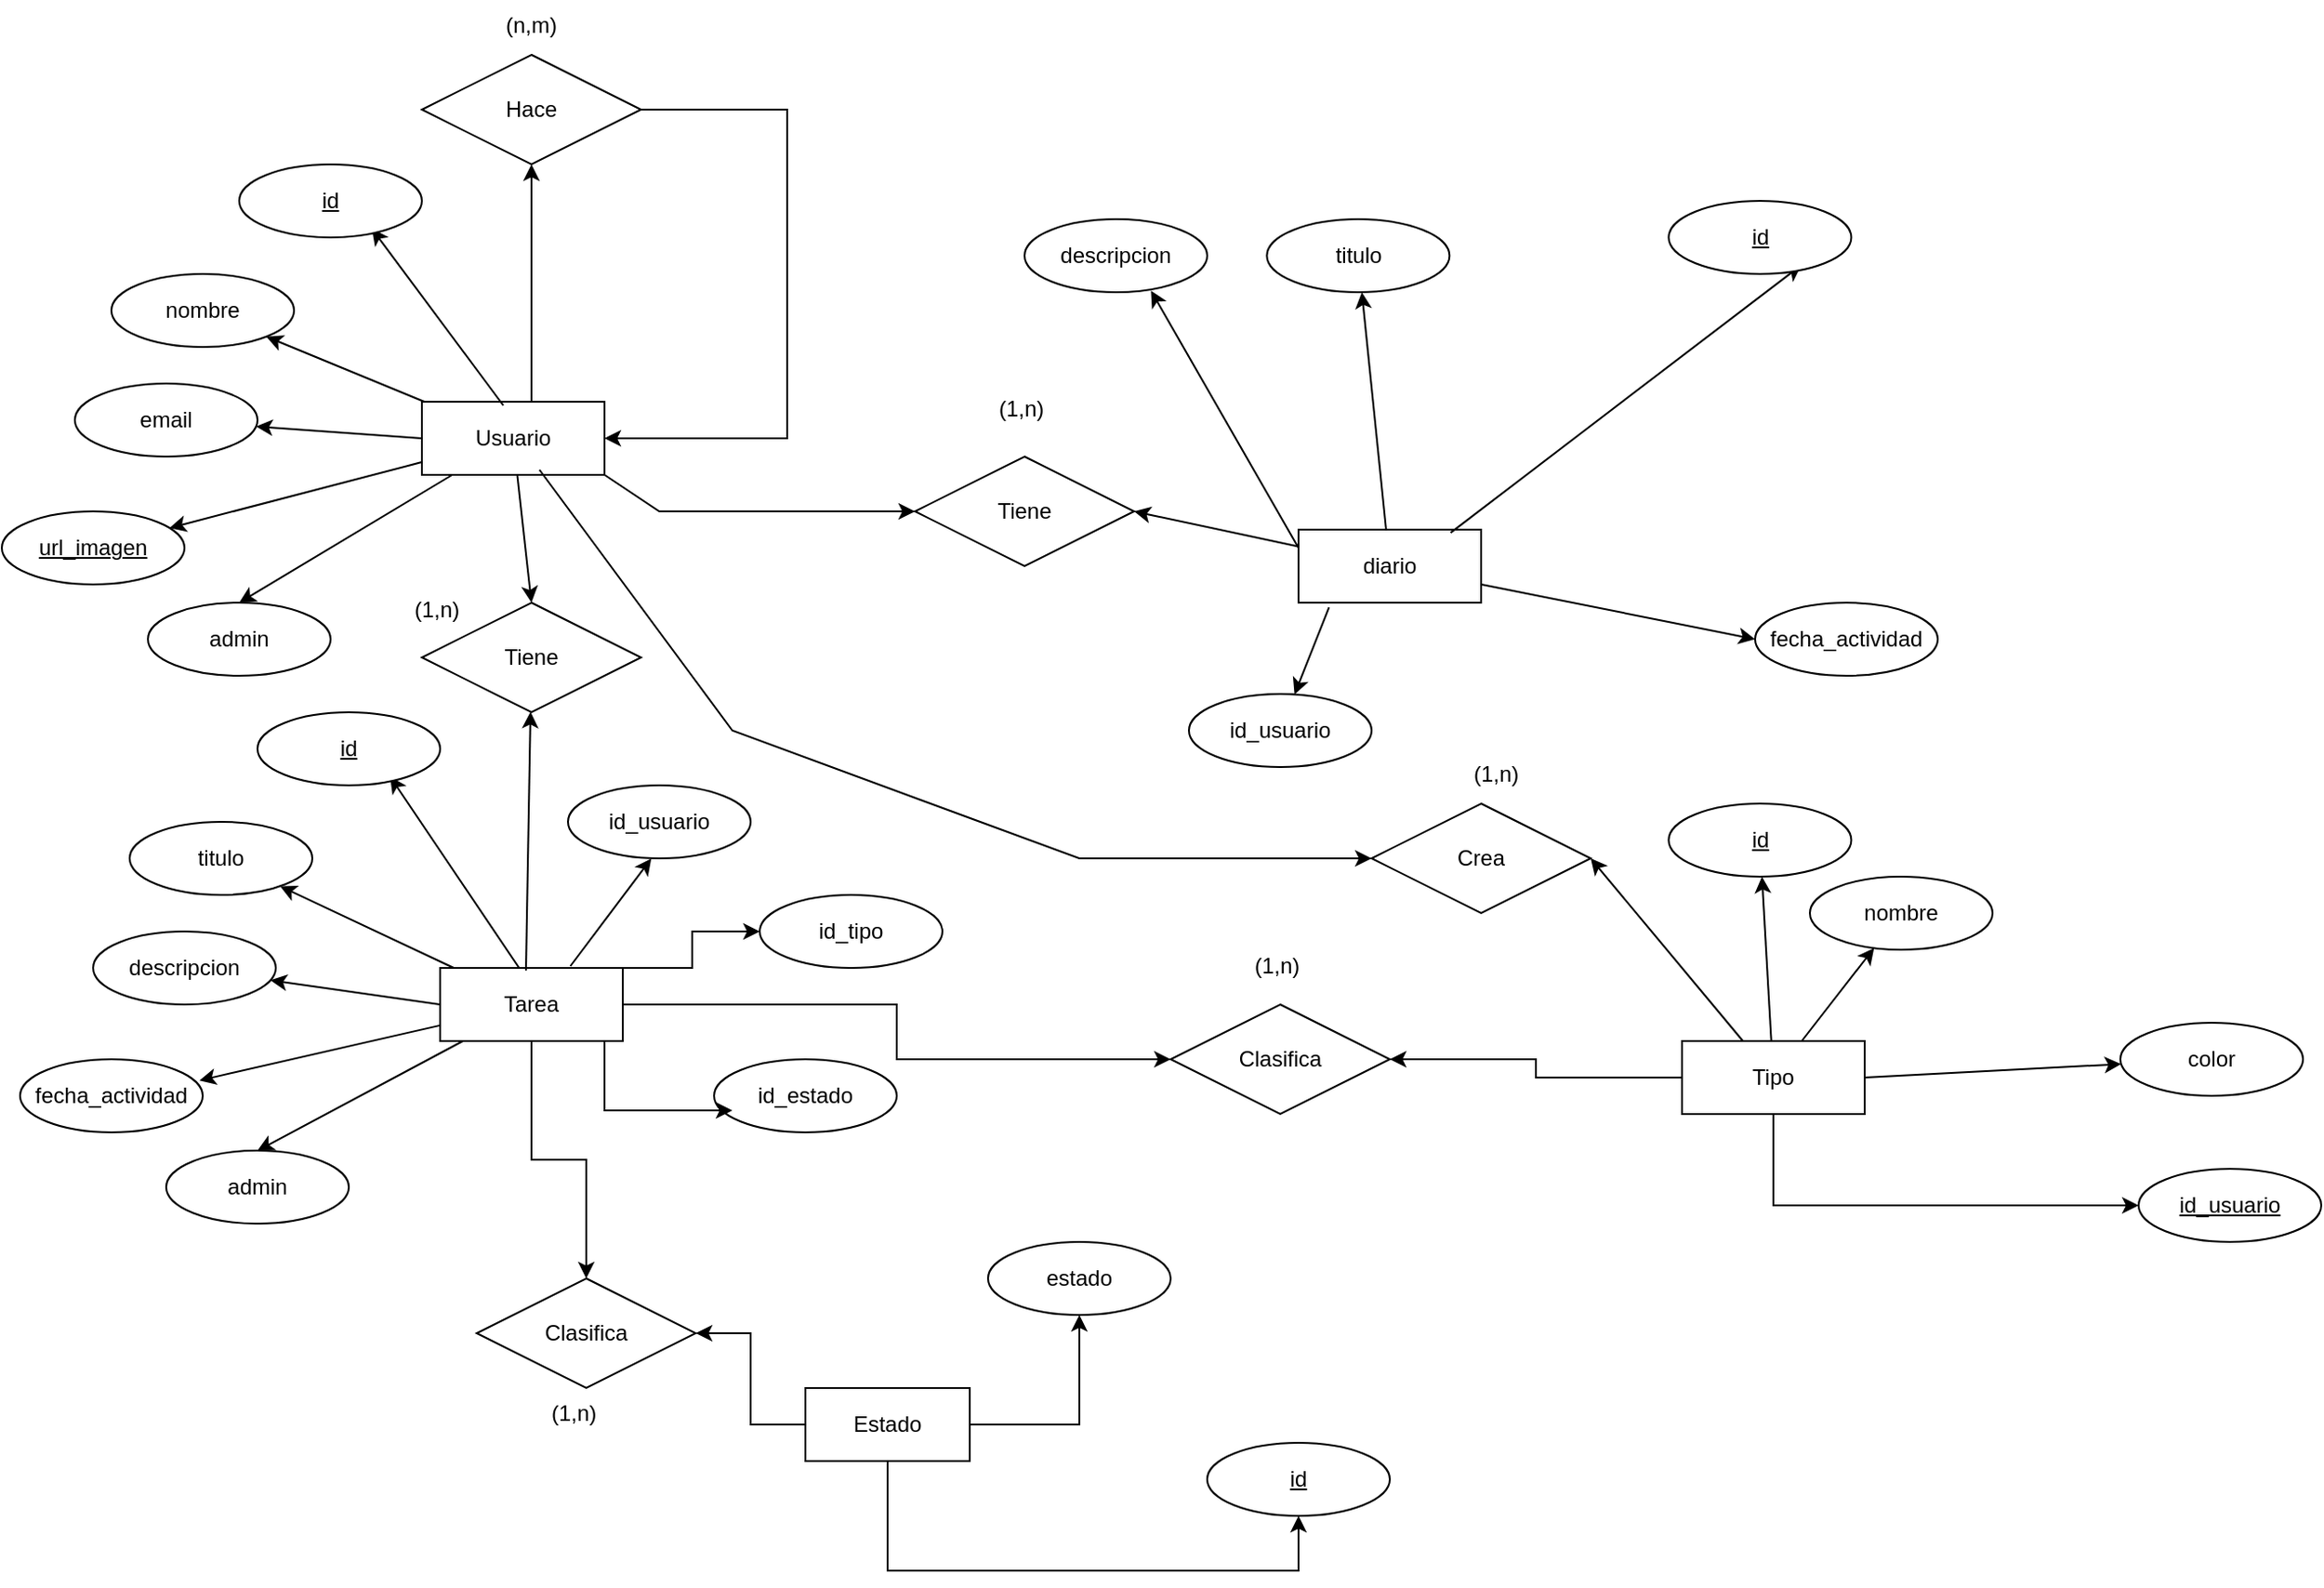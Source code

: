 <mxfile version="26.0.2">
  <diagram id="R2lEEEUBdFMjLlhIrx00" name="Page-1">
    <mxGraphModel dx="1028" dy="551" grid="1" gridSize="10" guides="1" tooltips="1" connect="1" arrows="1" fold="1" page="1" pageScale="1" pageWidth="850" pageHeight="1100" math="0" shadow="0" extFonts="Permanent Marker^https://fonts.googleapis.com/css?family=Permanent+Marker">
      <root>
        <mxCell id="0" />
        <mxCell id="1" parent="0" />
        <mxCell id="lFk9IerQNJr3fiCkYtgy-4" value="Usuario" style="whiteSpace=wrap;html=1;align=center;" parent="1" vertex="1">
          <mxGeometry x="870" y="330" width="100" height="40" as="geometry" />
        </mxCell>
        <mxCell id="lFk9IerQNJr3fiCkYtgy-5" value="nombre" style="ellipse;whiteSpace=wrap;html=1;align=center;" parent="1" vertex="1">
          <mxGeometry x="700" y="260" width="100" height="40" as="geometry" />
        </mxCell>
        <mxCell id="lFk9IerQNJr3fiCkYtgy-6" value="" style="endArrow=classic;html=1;rounded=0;" parent="1" source="lFk9IerQNJr3fiCkYtgy-4" target="lFk9IerQNJr3fiCkYtgy-5" edge="1">
          <mxGeometry width="50" height="50" relative="1" as="geometry">
            <mxPoint x="920" y="480" as="sourcePoint" />
            <mxPoint x="970" y="430" as="targetPoint" />
          </mxGeometry>
        </mxCell>
        <mxCell id="lFk9IerQNJr3fiCkYtgy-9" value="" style="endArrow=classic;html=1;rounded=0;entryX=0.5;entryY=0;entryDx=0;entryDy=0;" parent="1" source="lFk9IerQNJr3fiCkYtgy-4" target="lFk9IerQNJr3fiCkYtgy-17" edge="1">
          <mxGeometry width="50" height="50" relative="1" as="geometry">
            <mxPoint x="860" y="450" as="sourcePoint" />
            <mxPoint x="920" y="460" as="targetPoint" />
          </mxGeometry>
        </mxCell>
        <mxCell id="lFk9IerQNJr3fiCkYtgy-11" value="" style="endArrow=classic;html=1;rounded=0;exitX=0.446;exitY=0.05;exitDx=0;exitDy=0;entryX=0.726;entryY=0.88;entryDx=0;entryDy=0;exitPerimeter=0;entryPerimeter=0;" parent="1" source="lFk9IerQNJr3fiCkYtgy-4" target="lFk9IerQNJr3fiCkYtgy-12" edge="1">
          <mxGeometry width="50" height="50" relative="1" as="geometry">
            <mxPoint x="890" y="450" as="sourcePoint" />
            <mxPoint x="940" y="400" as="targetPoint" />
          </mxGeometry>
        </mxCell>
        <mxCell id="lFk9IerQNJr3fiCkYtgy-12" value="id" style="ellipse;whiteSpace=wrap;html=1;align=center;fontStyle=4;" parent="1" vertex="1">
          <mxGeometry x="770" y="200" width="100" height="40" as="geometry" />
        </mxCell>
        <mxCell id="lFk9IerQNJr3fiCkYtgy-13" value="url_imagen" style="ellipse;whiteSpace=wrap;html=1;align=center;fontStyle=4;" parent="1" vertex="1">
          <mxGeometry x="640" y="390" width="100" height="40" as="geometry" />
        </mxCell>
        <mxCell id="lFk9IerQNJr3fiCkYtgy-14" value="" style="endArrow=classic;html=1;rounded=0;" parent="1" source="lFk9IerQNJr3fiCkYtgy-4" target="lFk9IerQNJr3fiCkYtgy-13" edge="1">
          <mxGeometry width="50" height="50" relative="1" as="geometry">
            <mxPoint x="930" y="380" as="sourcePoint" />
            <mxPoint x="880" y="510" as="targetPoint" />
          </mxGeometry>
        </mxCell>
        <mxCell id="lFk9IerQNJr3fiCkYtgy-15" value="email" style="ellipse;whiteSpace=wrap;html=1;align=center;" parent="1" vertex="1">
          <mxGeometry x="680" y="320" width="100" height="40" as="geometry" />
        </mxCell>
        <mxCell id="lFk9IerQNJr3fiCkYtgy-16" value="" style="endArrow=classic;html=1;rounded=0;exitX=0;exitY=0.5;exitDx=0;exitDy=0;" parent="1" source="lFk9IerQNJr3fiCkYtgy-4" target="lFk9IerQNJr3fiCkYtgy-15" edge="1">
          <mxGeometry width="50" height="50" relative="1" as="geometry">
            <mxPoint x="860" y="350" as="sourcePoint" />
            <mxPoint x="795" y="304" as="targetPoint" />
          </mxGeometry>
        </mxCell>
        <mxCell id="lFk9IerQNJr3fiCkYtgy-17" value="admin" style="ellipse;whiteSpace=wrap;html=1;align=center;" parent="1" vertex="1">
          <mxGeometry x="720" y="440" width="100" height="40" as="geometry" />
        </mxCell>
        <mxCell id="lFk9IerQNJr3fiCkYtgy-18" value="Hace" style="shape=rhombus;perimeter=rhombusPerimeter;whiteSpace=wrap;html=1;align=center;" parent="1" vertex="1">
          <mxGeometry x="870" y="140" width="120" height="60" as="geometry" />
        </mxCell>
        <mxCell id="lFk9IerQNJr3fiCkYtgy-19" value="(n,m)" style="text;strokeColor=none;fillColor=none;spacingLeft=4;spacingRight=4;overflow=hidden;rotatable=0;points=[[0,0.5],[1,0.5]];portConstraint=eastwest;fontSize=12;whiteSpace=wrap;html=1;" parent="1" vertex="1">
          <mxGeometry x="910" y="110" width="40" height="30" as="geometry" />
        </mxCell>
        <mxCell id="lFk9IerQNJr3fiCkYtgy-20" value="" style="endArrow=classic;html=1;rounded=0;entryX=0.5;entryY=1;entryDx=0;entryDy=0;" parent="1" target="lFk9IerQNJr3fiCkYtgy-18" edge="1">
          <mxGeometry width="50" height="50" relative="1" as="geometry">
            <mxPoint x="930" y="330" as="sourcePoint" />
            <mxPoint x="980" y="280" as="targetPoint" />
          </mxGeometry>
        </mxCell>
        <mxCell id="lFk9IerQNJr3fiCkYtgy-21" value="" style="endArrow=classic;html=1;rounded=0;entryX=1;entryY=0.5;entryDx=0;entryDy=0;" parent="1" source="lFk9IerQNJr3fiCkYtgy-18" target="lFk9IerQNJr3fiCkYtgy-4" edge="1">
          <mxGeometry width="50" height="50" relative="1" as="geometry">
            <mxPoint x="990" y="220" as="sourcePoint" />
            <mxPoint x="1070" y="360" as="targetPoint" />
            <Array as="points">
              <mxPoint x="1070" y="170" />
              <mxPoint x="1070" y="350" />
            </Array>
          </mxGeometry>
        </mxCell>
        <mxCell id="lFk9IerQNJr3fiCkYtgy-22" value="titulo" style="ellipse;whiteSpace=wrap;html=1;align=center;" parent="1" vertex="1">
          <mxGeometry x="710" y="560" width="100" height="40" as="geometry" />
        </mxCell>
        <mxCell id="lFk9IerQNJr3fiCkYtgy-23" value="" style="endArrow=classic;html=1;rounded=0;" parent="1" source="lFk9IerQNJr3fiCkYtgy-32" target="lFk9IerQNJr3fiCkYtgy-22" edge="1">
          <mxGeometry width="50" height="50" relative="1" as="geometry">
            <mxPoint x="930" y="780" as="sourcePoint" />
            <mxPoint x="980" y="730" as="targetPoint" />
          </mxGeometry>
        </mxCell>
        <mxCell id="lFk9IerQNJr3fiCkYtgy-24" value="" style="endArrow=classic;html=1;rounded=0;entryX=0.5;entryY=0;entryDx=0;entryDy=0;" parent="1" source="lFk9IerQNJr3fiCkYtgy-32" target="lFk9IerQNJr3fiCkYtgy-29" edge="1">
          <mxGeometry width="50" height="50" relative="1" as="geometry">
            <mxPoint x="870" y="750" as="sourcePoint" />
            <mxPoint x="930" y="760" as="targetPoint" />
          </mxGeometry>
        </mxCell>
        <mxCell id="lFk9IerQNJr3fiCkYtgy-25" value="" style="endArrow=classic;html=1;rounded=0;exitX=0.446;exitY=0.05;exitDx=0;exitDy=0;entryX=0.726;entryY=0.88;entryDx=0;entryDy=0;exitPerimeter=0;entryPerimeter=0;" parent="1" source="lFk9IerQNJr3fiCkYtgy-32" target="lFk9IerQNJr3fiCkYtgy-31" edge="1">
          <mxGeometry width="50" height="50" relative="1" as="geometry">
            <mxPoint x="900" y="750" as="sourcePoint" />
            <mxPoint x="950" y="700" as="targetPoint" />
          </mxGeometry>
        </mxCell>
        <mxCell id="lFk9IerQNJr3fiCkYtgy-26" value="" style="endArrow=classic;html=1;rounded=0;entryX=0.982;entryY=0.29;entryDx=0;entryDy=0;entryPerimeter=0;" parent="1" source="lFk9IerQNJr3fiCkYtgy-32" target="lFk9IerQNJr3fiCkYtgy-34" edge="1">
          <mxGeometry width="50" height="50" relative="1" as="geometry">
            <mxPoint x="940" y="680" as="sourcePoint" />
            <mxPoint x="743.994" y="700.496" as="targetPoint" />
          </mxGeometry>
        </mxCell>
        <mxCell id="lFk9IerQNJr3fiCkYtgy-27" value="descripcion" style="ellipse;whiteSpace=wrap;html=1;align=center;" parent="1" vertex="1">
          <mxGeometry x="690" y="620" width="100" height="40" as="geometry" />
        </mxCell>
        <mxCell id="lFk9IerQNJr3fiCkYtgy-28" value="" style="endArrow=classic;html=1;rounded=0;exitX=0;exitY=0.5;exitDx=0;exitDy=0;" parent="1" source="lFk9IerQNJr3fiCkYtgy-32" target="lFk9IerQNJr3fiCkYtgy-27" edge="1">
          <mxGeometry width="50" height="50" relative="1" as="geometry">
            <mxPoint x="870" y="650" as="sourcePoint" />
            <mxPoint x="805" y="604" as="targetPoint" />
          </mxGeometry>
        </mxCell>
        <mxCell id="lFk9IerQNJr3fiCkYtgy-29" value="admin" style="ellipse;whiteSpace=wrap;html=1;align=center;" parent="1" vertex="1">
          <mxGeometry x="730" y="740" width="100" height="40" as="geometry" />
        </mxCell>
        <mxCell id="lFk9IerQNJr3fiCkYtgy-31" value="id" style="ellipse;whiteSpace=wrap;html=1;align=center;fontStyle=4;" parent="1" vertex="1">
          <mxGeometry x="780" y="500" width="100" height="40" as="geometry" />
        </mxCell>
        <mxCell id="SbTGMap7O2Ixag9LzvXe-13" style="edgeStyle=orthogonalEdgeStyle;rounded=0;orthogonalLoop=1;jettySize=auto;html=1;exitX=1;exitY=0.5;exitDx=0;exitDy=0;" edge="1" parent="1" source="lFk9IerQNJr3fiCkYtgy-32" target="SbTGMap7O2Ixag9LzvXe-12">
          <mxGeometry relative="1" as="geometry" />
        </mxCell>
        <mxCell id="SbTGMap7O2Ixag9LzvXe-16" style="edgeStyle=orthogonalEdgeStyle;rounded=0;orthogonalLoop=1;jettySize=auto;html=1;" edge="1" parent="1" source="lFk9IerQNJr3fiCkYtgy-32" target="SbTGMap7O2Ixag9LzvXe-15">
          <mxGeometry relative="1" as="geometry" />
        </mxCell>
        <mxCell id="SbTGMap7O2Ixag9LzvXe-32" style="edgeStyle=orthogonalEdgeStyle;rounded=0;orthogonalLoop=1;jettySize=auto;html=1;" edge="1" parent="1" source="lFk9IerQNJr3fiCkYtgy-32" target="SbTGMap7O2Ixag9LzvXe-31">
          <mxGeometry relative="1" as="geometry">
            <Array as="points">
              <mxPoint x="1018" y="640" />
              <mxPoint x="1018" y="620" />
            </Array>
          </mxGeometry>
        </mxCell>
        <mxCell id="lFk9IerQNJr3fiCkYtgy-32" value="Tarea" style="whiteSpace=wrap;html=1;align=center;" parent="1" vertex="1">
          <mxGeometry x="880" y="640" width="100" height="40" as="geometry" />
        </mxCell>
        <mxCell id="lFk9IerQNJr3fiCkYtgy-34" value="fecha_actividad" style="ellipse;whiteSpace=wrap;html=1;align=center;" parent="1" vertex="1">
          <mxGeometry x="650" y="690" width="100" height="40" as="geometry" />
        </mxCell>
        <mxCell id="lFk9IerQNJr3fiCkYtgy-35" value="estado" style="ellipse;whiteSpace=wrap;html=1;align=center;" parent="1" vertex="1">
          <mxGeometry x="1180" y="790" width="100" height="40" as="geometry" />
        </mxCell>
        <mxCell id="lFk9IerQNJr3fiCkYtgy-40" value="Tiene" style="shape=rhombus;perimeter=rhombusPerimeter;whiteSpace=wrap;html=1;align=center;" parent="1" vertex="1">
          <mxGeometry x="870" y="440" width="120" height="60" as="geometry" />
        </mxCell>
        <mxCell id="lFk9IerQNJr3fiCkYtgy-41" value="" style="endArrow=classic;html=1;rounded=0;exitX=0.47;exitY=0.035;exitDx=0;exitDy=0;exitPerimeter=0;" parent="1" source="lFk9IerQNJr3fiCkYtgy-32" target="lFk9IerQNJr3fiCkYtgy-40" edge="1">
          <mxGeometry width="50" height="50" relative="1" as="geometry">
            <mxPoint x="935" y="640" as="sourcePoint" />
            <mxPoint x="935" y="510" as="targetPoint" />
          </mxGeometry>
        </mxCell>
        <mxCell id="lFk9IerQNJr3fiCkYtgy-42" value="" style="endArrow=classic;html=1;rounded=0;entryX=0.5;entryY=0;entryDx=0;entryDy=0;" parent="1" source="lFk9IerQNJr3fiCkYtgy-4" target="lFk9IerQNJr3fiCkYtgy-40" edge="1">
          <mxGeometry width="50" height="50" relative="1" as="geometry">
            <mxPoint x="940" y="340" as="sourcePoint" />
            <mxPoint x="940" y="210" as="targetPoint" />
          </mxGeometry>
        </mxCell>
        <mxCell id="lFk9IerQNJr3fiCkYtgy-43" value="Crea" style="shape=rhombus;perimeter=rhombusPerimeter;whiteSpace=wrap;html=1;align=center;" parent="1" vertex="1">
          <mxGeometry x="1390" y="550" width="120" height="60" as="geometry" />
        </mxCell>
        <mxCell id="lFk9IerQNJr3fiCkYtgy-44" value="(1,n)" style="text;strokeColor=none;fillColor=none;spacingLeft=4;spacingRight=4;overflow=hidden;rotatable=0;points=[[0,0.5],[1,0.5]];portConstraint=eastwest;fontSize=12;whiteSpace=wrap;html=1;" parent="1" vertex="1">
          <mxGeometry x="860" y="430" width="40" height="30" as="geometry" />
        </mxCell>
        <mxCell id="lFk9IerQNJr3fiCkYtgy-45" value="" style="endArrow=classic;html=1;rounded=0;entryX=0;entryY=0.5;entryDx=0;entryDy=0;exitX=0.644;exitY=0.931;exitDx=0;exitDy=0;exitPerimeter=0;" parent="1" source="lFk9IerQNJr3fiCkYtgy-4" target="lFk9IerQNJr3fiCkYtgy-43" edge="1">
          <mxGeometry width="50" height="50" relative="1" as="geometry">
            <mxPoint x="1100" y="510" as="sourcePoint" />
            <mxPoint x="1444" y="290" as="targetPoint" />
            <Array as="points">
              <mxPoint x="1040" y="510" />
              <mxPoint x="1230" y="580" />
            </Array>
          </mxGeometry>
        </mxCell>
        <mxCell id="SbTGMap7O2Ixag9LzvXe-14" style="edgeStyle=orthogonalEdgeStyle;rounded=0;orthogonalLoop=1;jettySize=auto;html=1;" edge="1" parent="1" source="lFk9IerQNJr3fiCkYtgy-48" target="SbTGMap7O2Ixag9LzvXe-12">
          <mxGeometry relative="1" as="geometry" />
        </mxCell>
        <mxCell id="SbTGMap7O2Ixag9LzvXe-26" style="edgeStyle=orthogonalEdgeStyle;rounded=0;orthogonalLoop=1;jettySize=auto;html=1;" edge="1" parent="1" source="lFk9IerQNJr3fiCkYtgy-48" target="SbTGMap7O2Ixag9LzvXe-25">
          <mxGeometry relative="1" as="geometry">
            <Array as="points">
              <mxPoint x="1610" y="770" />
              <mxPoint x="1770" y="770" />
            </Array>
          </mxGeometry>
        </mxCell>
        <mxCell id="lFk9IerQNJr3fiCkYtgy-48" value="Tipo" style="whiteSpace=wrap;html=1;align=center;" parent="1" vertex="1">
          <mxGeometry x="1560" y="680" width="100" height="40" as="geometry" />
        </mxCell>
        <mxCell id="lFk9IerQNJr3fiCkYtgy-49" value="" style="endArrow=classic;html=1;rounded=0;exitX=1;exitY=0.5;exitDx=0;exitDy=0;" parent="1" source="lFk9IerQNJr3fiCkYtgy-48" target="lFk9IerQNJr3fiCkYtgy-50" edge="1">
          <mxGeometry width="50" height="50" relative="1" as="geometry">
            <mxPoint x="1395" y="710" as="sourcePoint" />
            <mxPoint x="1330" y="664" as="targetPoint" />
          </mxGeometry>
        </mxCell>
        <mxCell id="lFk9IerQNJr3fiCkYtgy-50" value="color" style="ellipse;whiteSpace=wrap;html=1;align=center;" parent="1" vertex="1">
          <mxGeometry x="1800" y="670" width="100" height="40" as="geometry" />
        </mxCell>
        <mxCell id="lFk9IerQNJr3fiCkYtgy-51" value="nombre" style="ellipse;whiteSpace=wrap;html=1;align=center;" parent="1" vertex="1">
          <mxGeometry x="1630" y="590" width="100" height="40" as="geometry" />
        </mxCell>
        <mxCell id="lFk9IerQNJr3fiCkYtgy-52" value="" style="endArrow=classic;html=1;rounded=0;" parent="1" source="lFk9IerQNJr3fiCkYtgy-48" target="lFk9IerQNJr3fiCkYtgy-51" edge="1">
          <mxGeometry width="50" height="50" relative="1" as="geometry">
            <mxPoint x="1455" y="840" as="sourcePoint" />
            <mxPoint x="1505" y="790" as="targetPoint" />
          </mxGeometry>
        </mxCell>
        <mxCell id="lFk9IerQNJr3fiCkYtgy-53" value="id" style="ellipse;whiteSpace=wrap;html=1;align=center;fontStyle=4;" parent="1" vertex="1">
          <mxGeometry x="1552.68" y="550" width="100" height="40" as="geometry" />
        </mxCell>
        <mxCell id="lFk9IerQNJr3fiCkYtgy-54" value="" style="endArrow=classic;html=1;rounded=0;" parent="1" source="lFk9IerQNJr3fiCkYtgy-48" target="lFk9IerQNJr3fiCkYtgy-53" edge="1">
          <mxGeometry width="50" height="50" relative="1" as="geometry">
            <mxPoint x="1423" y="710" as="sourcePoint" />
            <mxPoint x="1327" y="665" as="targetPoint" />
          </mxGeometry>
        </mxCell>
        <mxCell id="lFk9IerQNJr3fiCkYtgy-57" value="" style="endArrow=classic;html=1;rounded=0;entryX=1;entryY=0.5;entryDx=0;entryDy=0;" parent="1" source="lFk9IerQNJr3fiCkYtgy-48" edge="1" target="lFk9IerQNJr3fiCkYtgy-43">
          <mxGeometry width="50" height="50" relative="1" as="geometry">
            <mxPoint x="1447" y="451" as="sourcePoint" />
            <mxPoint x="1455" y="600" as="targetPoint" />
          </mxGeometry>
        </mxCell>
        <mxCell id="lFk9IerQNJr3fiCkYtgy-58" value="(1,n)" style="text;strokeColor=none;fillColor=none;spacingLeft=4;spacingRight=4;overflow=hidden;rotatable=0;points=[[0,0.5],[1,0.5]];portConstraint=eastwest;fontSize=12;whiteSpace=wrap;html=1;" parent="1" vertex="1">
          <mxGeometry x="1440" y="520" width="40" height="30" as="geometry" />
        </mxCell>
        <mxCell id="lFk9IerQNJr3fiCkYtgy-60" value="diario" style="whiteSpace=wrap;html=1;align=center;" parent="1" vertex="1">
          <mxGeometry x="1350" y="400" width="100" height="40" as="geometry" />
        </mxCell>
        <mxCell id="lFk9IerQNJr3fiCkYtgy-62" value="fecha_actividad" style="ellipse;whiteSpace=wrap;html=1;align=center;" parent="1" vertex="1">
          <mxGeometry x="1600" y="440" width="100" height="40" as="geometry" />
        </mxCell>
        <mxCell id="lFk9IerQNJr3fiCkYtgy-63" value="" style="endArrow=classic;html=1;rounded=0;entryX=0;entryY=0.5;entryDx=0;entryDy=0;" parent="1" source="lFk9IerQNJr3fiCkYtgy-60" target="lFk9IerQNJr3fiCkYtgy-62" edge="1">
          <mxGeometry width="50" height="50" relative="1" as="geometry">
            <mxPoint x="1432.68" y="400" as="sourcePoint" />
            <mxPoint x="1236.674" y="420.496" as="targetPoint" />
          </mxGeometry>
        </mxCell>
        <mxCell id="lFk9IerQNJr3fiCkYtgy-65" value="descripcion" style="ellipse;whiteSpace=wrap;html=1;align=center;" parent="1" vertex="1">
          <mxGeometry x="1200" y="230" width="100" height="40" as="geometry" />
        </mxCell>
        <mxCell id="lFk9IerQNJr3fiCkYtgy-66" value="titulo" style="ellipse;whiteSpace=wrap;html=1;align=center;" parent="1" vertex="1">
          <mxGeometry x="1332.68" y="230" width="100" height="40" as="geometry" />
        </mxCell>
        <mxCell id="lFk9IerQNJr3fiCkYtgy-67" value="" style="endArrow=classic;html=1;rounded=0;" parent="1" source="lFk9IerQNJr3fiCkYtgy-60" target="lFk9IerQNJr3fiCkYtgy-66" edge="1">
          <mxGeometry width="50" height="50" relative="1" as="geometry">
            <mxPoint x="1422.68" y="500" as="sourcePoint" />
            <mxPoint x="1472.68" y="450" as="targetPoint" />
          </mxGeometry>
        </mxCell>
        <mxCell id="lFk9IerQNJr3fiCkYtgy-68" value="" style="endArrow=classic;html=1;rounded=0;exitX=0.833;exitY=0.042;exitDx=0;exitDy=0;entryX=0.726;entryY=0.88;entryDx=0;entryDy=0;exitPerimeter=0;entryPerimeter=0;" parent="1" source="lFk9IerQNJr3fiCkYtgy-60" target="lFk9IerQNJr3fiCkYtgy-69" edge="1">
          <mxGeometry width="50" height="50" relative="1" as="geometry">
            <mxPoint x="1392.68" y="470" as="sourcePoint" />
            <mxPoint x="1442.68" y="420" as="targetPoint" />
          </mxGeometry>
        </mxCell>
        <mxCell id="lFk9IerQNJr3fiCkYtgy-69" value="id" style="ellipse;whiteSpace=wrap;html=1;align=center;fontStyle=4;" parent="1" vertex="1">
          <mxGeometry x="1552.68" y="220" width="100" height="40" as="geometry" />
        </mxCell>
        <mxCell id="lFk9IerQNJr3fiCkYtgy-70" value="" style="endArrow=classic;html=1;rounded=0;exitX=0;exitY=0.25;exitDx=0;exitDy=0;entryX=0.692;entryY=0.979;entryDx=0;entryDy=0;entryPerimeter=0;" parent="1" source="lFk9IerQNJr3fiCkYtgy-60" target="lFk9IerQNJr3fiCkYtgy-65" edge="1">
          <mxGeometry width="50" height="50" relative="1" as="geometry">
            <mxPoint x="1390.68" y="370" as="sourcePoint" />
            <mxPoint x="1269.999" y="258.762" as="targetPoint" />
          </mxGeometry>
        </mxCell>
        <mxCell id="lFk9IerQNJr3fiCkYtgy-72" value="" style="endArrow=classic;html=1;rounded=0;entryX=0.456;entryY=1.003;entryDx=0;entryDy=0;exitX=0.713;exitY=-0.025;exitDx=0;exitDy=0;entryPerimeter=0;exitPerimeter=0;" parent="1" source="lFk9IerQNJr3fiCkYtgy-32" target="SbTGMap7O2Ixag9LzvXe-28" edge="1">
          <mxGeometry width="50" height="50" relative="1" as="geometry">
            <mxPoint x="935" y="652" as="sourcePoint" />
            <mxPoint x="994.854" y="584.226" as="targetPoint" />
          </mxGeometry>
        </mxCell>
        <mxCell id="lFk9IerQNJr3fiCkYtgy-74" value="" style="endArrow=classic;html=1;rounded=0;exitX=0.167;exitY=1.063;exitDx=0;exitDy=0;exitPerimeter=0;" parent="1" source="lFk9IerQNJr3fiCkYtgy-60" target="SbTGMap7O2Ixag9LzvXe-33" edge="1">
          <mxGeometry width="50" height="50" relative="1" as="geometry">
            <mxPoint x="1382.68" y="401" as="sourcePoint" />
            <mxPoint x="1344.38" y="487.52" as="targetPoint" />
          </mxGeometry>
        </mxCell>
        <mxCell id="lFk9IerQNJr3fiCkYtgy-75" value="Tiene" style="shape=rhombus;perimeter=rhombusPerimeter;whiteSpace=wrap;html=1;align=center;" parent="1" vertex="1">
          <mxGeometry x="1140" y="360" width="120" height="60" as="geometry" />
        </mxCell>
        <mxCell id="lFk9IerQNJr3fiCkYtgy-76" value="" style="endArrow=classic;html=1;rounded=0;exitX=1;exitY=1;exitDx=0;exitDy=0;" parent="1" source="lFk9IerQNJr3fiCkYtgy-4" edge="1" target="lFk9IerQNJr3fiCkYtgy-75">
          <mxGeometry width="50" height="50" relative="1" as="geometry">
            <mxPoint x="932" y="380" as="sourcePoint" />
            <mxPoint x="1120" y="420" as="targetPoint" />
            <Array as="points">
              <mxPoint x="1000" y="390" />
            </Array>
          </mxGeometry>
        </mxCell>
        <mxCell id="lFk9IerQNJr3fiCkYtgy-77" value="" style="endArrow=classic;html=1;rounded=0;entryX=1;entryY=0.5;entryDx=0;entryDy=0;" parent="1" source="lFk9IerQNJr3fiCkYtgy-60" target="lFk9IerQNJr3fiCkYtgy-75" edge="1">
          <mxGeometry width="50" height="50" relative="1" as="geometry">
            <mxPoint x="932" y="380" as="sourcePoint" />
            <mxPoint x="940" y="450" as="targetPoint" />
          </mxGeometry>
        </mxCell>
        <mxCell id="SbTGMap7O2Ixag9LzvXe-12" value="Clasifica" style="shape=rhombus;perimeter=rhombusPerimeter;whiteSpace=wrap;html=1;align=center;" vertex="1" parent="1">
          <mxGeometry x="1280" y="660" width="120" height="60" as="geometry" />
        </mxCell>
        <mxCell id="SbTGMap7O2Ixag9LzvXe-15" value="Clasifica" style="shape=rhombus;perimeter=rhombusPerimeter;whiteSpace=wrap;html=1;align=center;" vertex="1" parent="1">
          <mxGeometry x="900" y="810" width="120" height="60" as="geometry" />
        </mxCell>
        <mxCell id="SbTGMap7O2Ixag9LzvXe-18" style="edgeStyle=orthogonalEdgeStyle;rounded=0;orthogonalLoop=1;jettySize=auto;html=1;" edge="1" parent="1" source="SbTGMap7O2Ixag9LzvXe-17" target="SbTGMap7O2Ixag9LzvXe-15">
          <mxGeometry relative="1" as="geometry" />
        </mxCell>
        <mxCell id="SbTGMap7O2Ixag9LzvXe-19" style="edgeStyle=orthogonalEdgeStyle;rounded=0;orthogonalLoop=1;jettySize=auto;html=1;" edge="1" parent="1" source="SbTGMap7O2Ixag9LzvXe-17" target="lFk9IerQNJr3fiCkYtgy-35">
          <mxGeometry relative="1" as="geometry" />
        </mxCell>
        <mxCell id="SbTGMap7O2Ixag9LzvXe-23" style="edgeStyle=orthogonalEdgeStyle;rounded=0;orthogonalLoop=1;jettySize=auto;html=1;entryX=0.5;entryY=1;entryDx=0;entryDy=0;" edge="1" parent="1" source="SbTGMap7O2Ixag9LzvXe-17" target="SbTGMap7O2Ixag9LzvXe-21">
          <mxGeometry relative="1" as="geometry">
            <mxPoint x="1150" y="970" as="targetPoint" />
            <Array as="points">
              <mxPoint x="1125" y="970" />
              <mxPoint x="1350" y="970" />
            </Array>
          </mxGeometry>
        </mxCell>
        <mxCell id="SbTGMap7O2Ixag9LzvXe-17" value="Estado" style="whiteSpace=wrap;html=1;align=center;" vertex="1" parent="1">
          <mxGeometry x="1080" y="870" width="90" height="40" as="geometry" />
        </mxCell>
        <mxCell id="SbTGMap7O2Ixag9LzvXe-21" value="id" style="ellipse;whiteSpace=wrap;html=1;align=center;fontStyle=4;" vertex="1" parent="1">
          <mxGeometry x="1300.0" y="900" width="100" height="40" as="geometry" />
        </mxCell>
        <mxCell id="SbTGMap7O2Ixag9LzvXe-24" value="(1,n)" style="text;strokeColor=none;fillColor=none;spacingLeft=4;spacingRight=4;overflow=hidden;rotatable=0;points=[[0,0.5],[1,0.5]];portConstraint=eastwest;fontSize=12;whiteSpace=wrap;html=1;" vertex="1" parent="1">
          <mxGeometry x="935" y="870" width="40" height="30" as="geometry" />
        </mxCell>
        <mxCell id="SbTGMap7O2Ixag9LzvXe-25" value="id_usuario" style="ellipse;whiteSpace=wrap;html=1;align=center;fontStyle=4;" vertex="1" parent="1">
          <mxGeometry x="1810" y="750" width="100" height="40" as="geometry" />
        </mxCell>
        <mxCell id="SbTGMap7O2Ixag9LzvXe-28" value="id_usuario" style="ellipse;whiteSpace=wrap;html=1;align=center;" vertex="1" parent="1">
          <mxGeometry x="950" y="540" width="100" height="40" as="geometry" />
        </mxCell>
        <mxCell id="SbTGMap7O2Ixag9LzvXe-29" value="id_estado" style="ellipse;whiteSpace=wrap;html=1;align=center;" vertex="1" parent="1">
          <mxGeometry x="1030" y="690" width="100" height="40" as="geometry" />
        </mxCell>
        <mxCell id="SbTGMap7O2Ixag9LzvXe-30" style="edgeStyle=orthogonalEdgeStyle;rounded=0;orthogonalLoop=1;jettySize=auto;html=1;entryX=0.1;entryY=0.7;entryDx=0;entryDy=0;entryPerimeter=0;" edge="1" parent="1" source="lFk9IerQNJr3fiCkYtgy-32" target="SbTGMap7O2Ixag9LzvXe-29">
          <mxGeometry relative="1" as="geometry">
            <Array as="points">
              <mxPoint x="970" y="718" />
            </Array>
          </mxGeometry>
        </mxCell>
        <mxCell id="SbTGMap7O2Ixag9LzvXe-31" value="id_tipo" style="ellipse;whiteSpace=wrap;html=1;align=center;" vertex="1" parent="1">
          <mxGeometry x="1055" y="600" width="100" height="40" as="geometry" />
        </mxCell>
        <mxCell id="SbTGMap7O2Ixag9LzvXe-33" value="id_usuario" style="ellipse;whiteSpace=wrap;html=1;align=center;" vertex="1" parent="1">
          <mxGeometry x="1290" y="490" width="100" height="40" as="geometry" />
        </mxCell>
        <mxCell id="SbTGMap7O2Ixag9LzvXe-34" value="(1,n)" style="text;strokeColor=none;fillColor=none;spacingLeft=4;spacingRight=4;overflow=hidden;rotatable=0;points=[[0,0.5],[1,0.5]];portConstraint=eastwest;fontSize=12;whiteSpace=wrap;html=1;" vertex="1" parent="1">
          <mxGeometry x="1180" y="320" width="40" height="30" as="geometry" />
        </mxCell>
        <mxCell id="SbTGMap7O2Ixag9LzvXe-35" value="(1,n)" style="text;strokeColor=none;fillColor=none;spacingLeft=4;spacingRight=4;overflow=hidden;rotatable=0;points=[[0,0.5],[1,0.5]];portConstraint=eastwest;fontSize=12;whiteSpace=wrap;html=1;" vertex="1" parent="1">
          <mxGeometry x="1320" y="625" width="40" height="30" as="geometry" />
        </mxCell>
      </root>
    </mxGraphModel>
  </diagram>
</mxfile>
